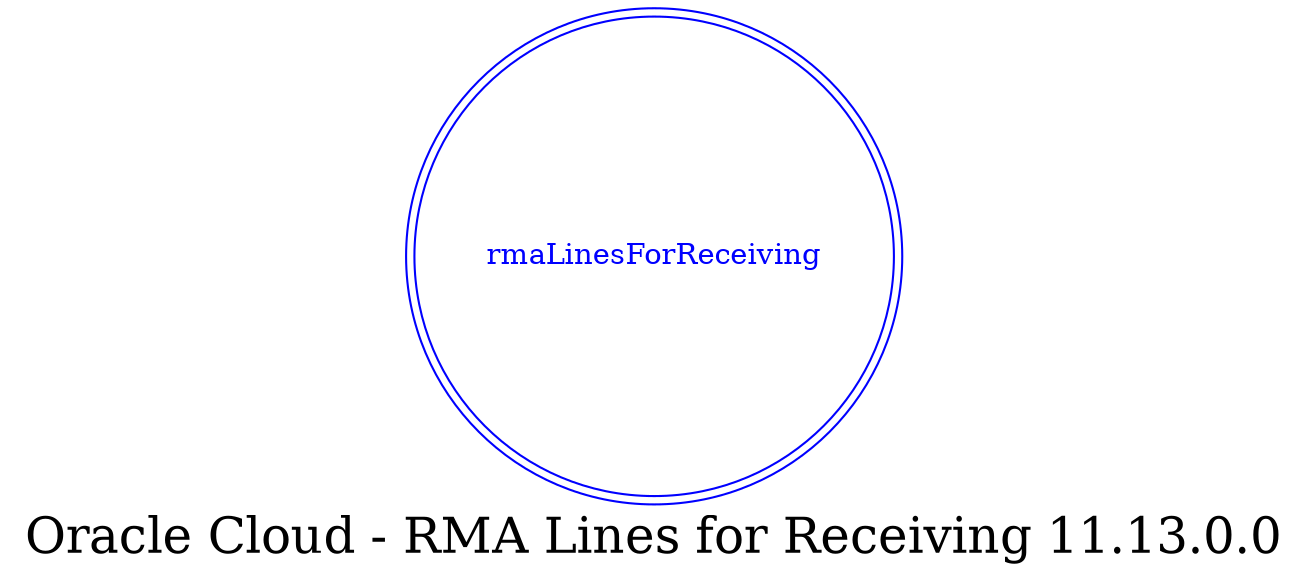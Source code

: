 digraph LexiconGraph {
graph[label="Oracle Cloud - RMA Lines for Receiving 11.13.0.0", fontsize=24]
splines=true
"rmaLinesForReceiving" [color=blue, fontcolor=blue, shape=doublecircle]
}
